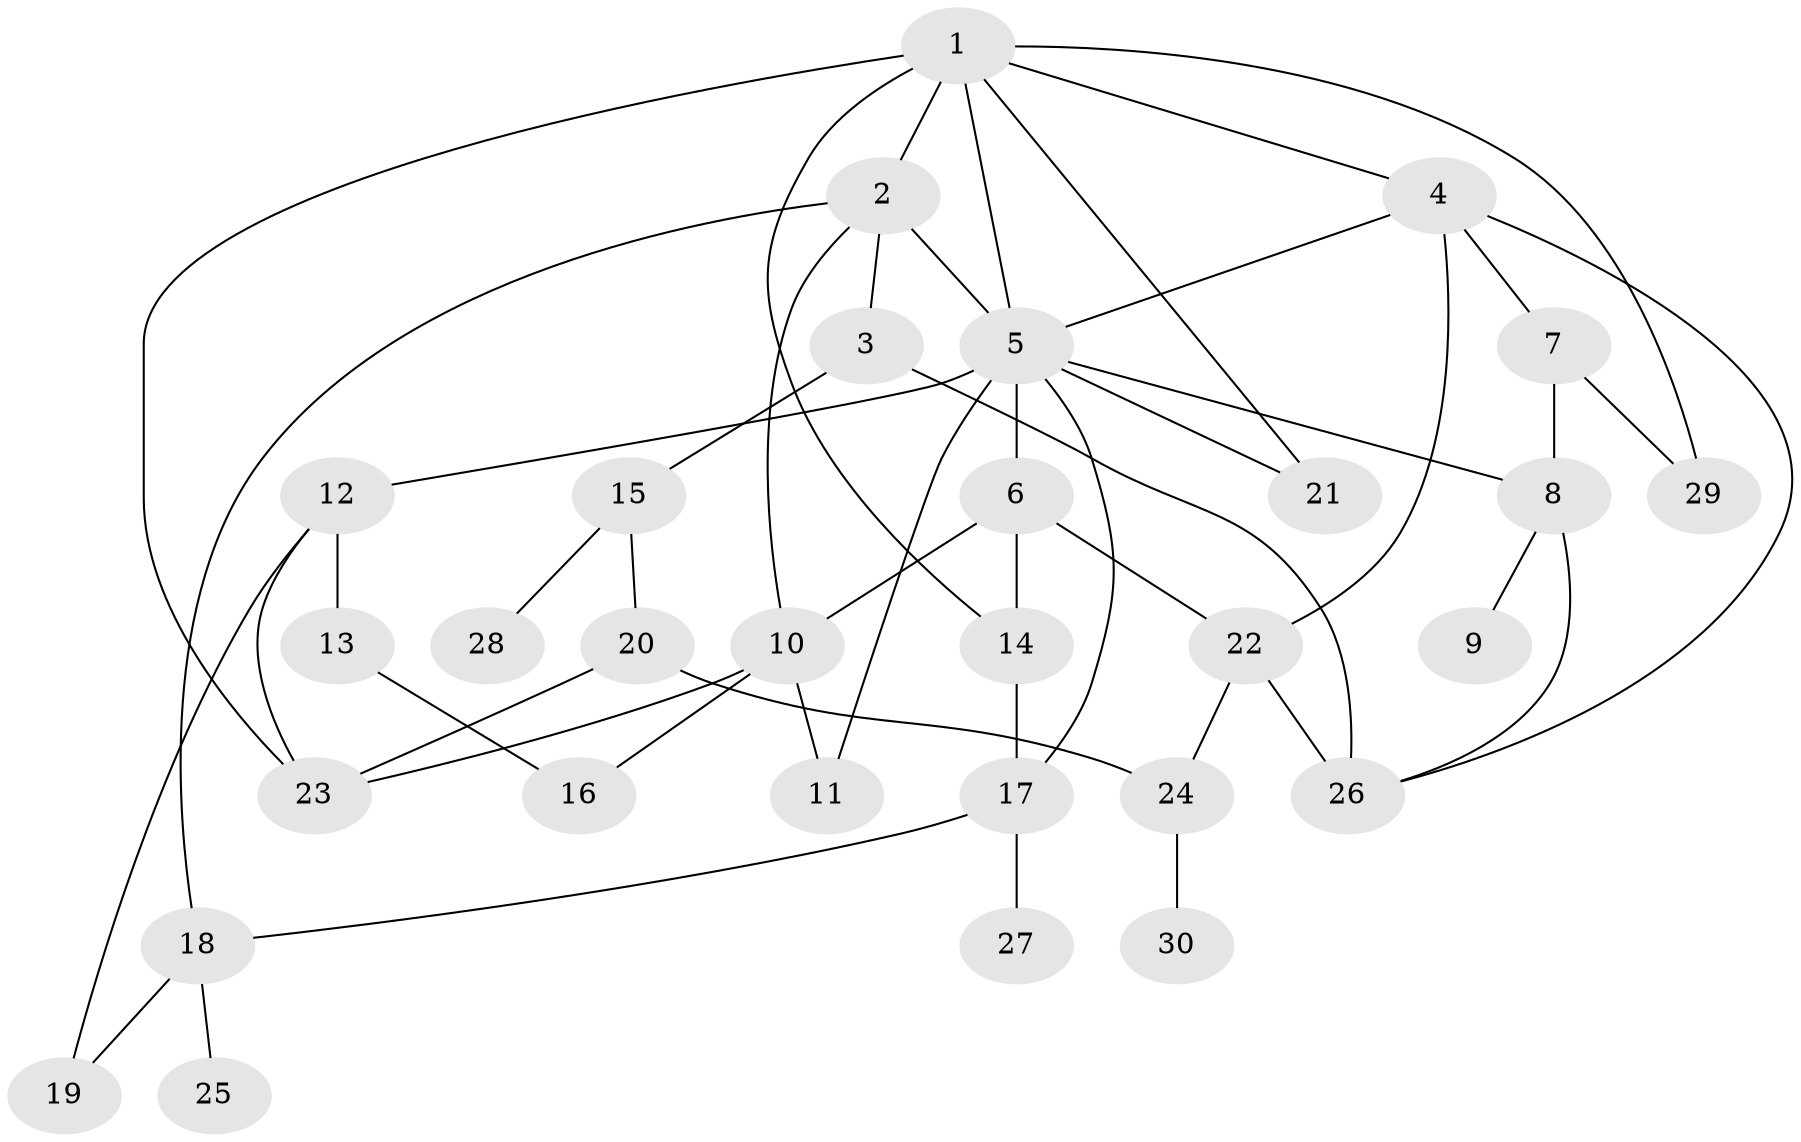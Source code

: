 // original degree distribution, {3: 0.2833333333333333, 6: 0.016666666666666666, 2: 0.23333333333333334, 11: 0.016666666666666666, 4: 0.11666666666666667, 5: 0.06666666666666667, 1: 0.25, 7: 0.016666666666666666}
// Generated by graph-tools (version 1.1) at 2025/34/03/09/25 02:34:01]
// undirected, 30 vertices, 49 edges
graph export_dot {
graph [start="1"]
  node [color=gray90,style=filled];
  1;
  2;
  3;
  4;
  5;
  6;
  7;
  8;
  9;
  10;
  11;
  12;
  13;
  14;
  15;
  16;
  17;
  18;
  19;
  20;
  21;
  22;
  23;
  24;
  25;
  26;
  27;
  28;
  29;
  30;
  1 -- 2 [weight=2.0];
  1 -- 4 [weight=1.0];
  1 -- 5 [weight=1.0];
  1 -- 14 [weight=1.0];
  1 -- 21 [weight=1.0];
  1 -- 23 [weight=1.0];
  1 -- 29 [weight=1.0];
  2 -- 3 [weight=1.0];
  2 -- 5 [weight=1.0];
  2 -- 10 [weight=1.0];
  2 -- 18 [weight=1.0];
  3 -- 15 [weight=1.0];
  3 -- 26 [weight=1.0];
  4 -- 5 [weight=1.0];
  4 -- 7 [weight=1.0];
  4 -- 22 [weight=1.0];
  4 -- 26 [weight=1.0];
  5 -- 6 [weight=2.0];
  5 -- 8 [weight=1.0];
  5 -- 11 [weight=1.0];
  5 -- 12 [weight=1.0];
  5 -- 17 [weight=1.0];
  5 -- 21 [weight=1.0];
  6 -- 10 [weight=1.0];
  6 -- 14 [weight=1.0];
  6 -- 22 [weight=1.0];
  7 -- 8 [weight=1.0];
  7 -- 29 [weight=1.0];
  8 -- 9 [weight=1.0];
  8 -- 26 [weight=1.0];
  10 -- 11 [weight=1.0];
  10 -- 16 [weight=1.0];
  10 -- 23 [weight=1.0];
  12 -- 13 [weight=1.0];
  12 -- 19 [weight=1.0];
  12 -- 23 [weight=1.0];
  13 -- 16 [weight=1.0];
  14 -- 17 [weight=1.0];
  15 -- 20 [weight=1.0];
  15 -- 28 [weight=1.0];
  17 -- 18 [weight=1.0];
  17 -- 27 [weight=1.0];
  18 -- 19 [weight=1.0];
  18 -- 25 [weight=1.0];
  20 -- 23 [weight=1.0];
  20 -- 24 [weight=1.0];
  22 -- 24 [weight=1.0];
  22 -- 26 [weight=3.0];
  24 -- 30 [weight=1.0];
}
